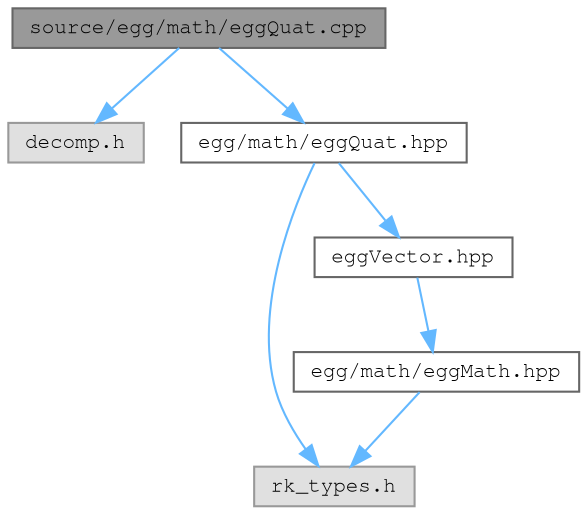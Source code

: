 digraph "source/egg/math/eggQuat.cpp"
{
 // LATEX_PDF_SIZE
  bgcolor="transparent";
  edge [fontname=FreeMono,fontsize=10,labelfontname=FreeMono,labelfontsize=10];
  node [fontname=FreeMono,fontsize=10,shape=box,height=0.2,width=0.4];
  Node1 [label="source/egg/math/eggQuat.cpp",height=0.2,width=0.4,color="gray40", fillcolor="grey60", style="filled", fontcolor="black",tooltip="TODO."];
  Node1 -> Node2 [color="steelblue1",style="solid"];
  Node2 [label="decomp.h",height=0.2,width=0.4,color="grey60", fillcolor="#E0E0E0", style="filled",tooltip=" "];
  Node1 -> Node3 [color="steelblue1",style="solid"];
  Node3 [label="egg/math/eggQuat.hpp",height=0.2,width=0.4,color="grey40", fillcolor="white", style="filled",URL="$egg_quat_8hpp.html",tooltip="TODO."];
  Node3 -> Node4 [color="steelblue1",style="solid"];
  Node4 [label="rk_types.h",height=0.2,width=0.4,color="grey60", fillcolor="#E0E0E0", style="filled",tooltip=" "];
  Node3 -> Node5 [color="steelblue1",style="solid"];
  Node5 [label="eggVector.hpp",height=0.2,width=0.4,color="grey40", fillcolor="white", style="filled",URL="$egg_vector_8hpp.html",tooltip="TODO."];
  Node5 -> Node6 [color="steelblue1",style="solid"];
  Node6 [label="egg/math/eggMath.hpp",height=0.2,width=0.4,color="grey40", fillcolor="white", style="filled",URL="$egg_math_8hpp.html",tooltip="Provides a compile-time generic interface for performing basic math operations on a certain type."];
  Node6 -> Node4 [color="steelblue1",style="solid"];
}
